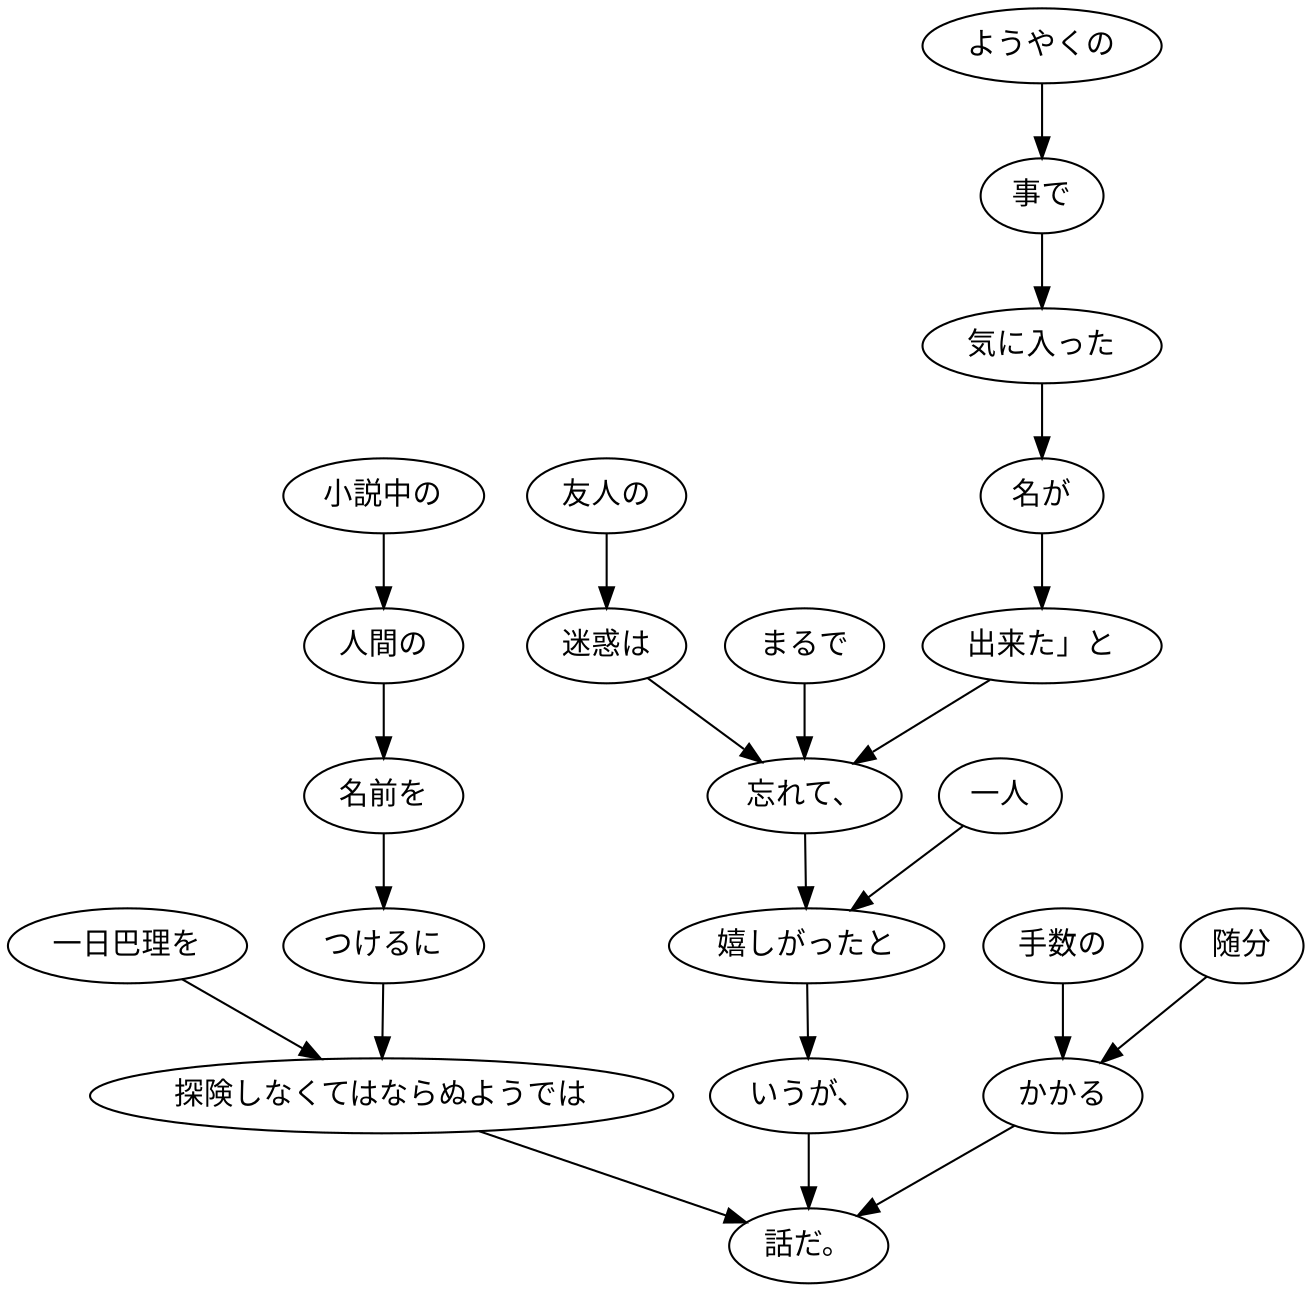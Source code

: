 digraph graph565 {
	node0 [label="ようやくの"];
	node1 [label="事で"];
	node2 [label="気に入った"];
	node3 [label="名が"];
	node4 [label="出来た」と"];
	node5 [label="友人の"];
	node6 [label="迷惑は"];
	node7 [label="まるで"];
	node8 [label="忘れて、"];
	node9 [label="一人"];
	node10 [label="嬉しがったと"];
	node11 [label="いうが、"];
	node12 [label="小説中の"];
	node13 [label="人間の"];
	node14 [label="名前を"];
	node15 [label="つけるに"];
	node16 [label="一日巴理を"];
	node17 [label="探険しなくてはならぬようでは"];
	node18 [label="随分"];
	node19 [label="手数の"];
	node20 [label="かかる"];
	node21 [label="話だ。"];
	node0 -> node1;
	node1 -> node2;
	node2 -> node3;
	node3 -> node4;
	node4 -> node8;
	node5 -> node6;
	node6 -> node8;
	node7 -> node8;
	node8 -> node10;
	node9 -> node10;
	node10 -> node11;
	node11 -> node21;
	node12 -> node13;
	node13 -> node14;
	node14 -> node15;
	node15 -> node17;
	node16 -> node17;
	node17 -> node21;
	node18 -> node20;
	node19 -> node20;
	node20 -> node21;
}
